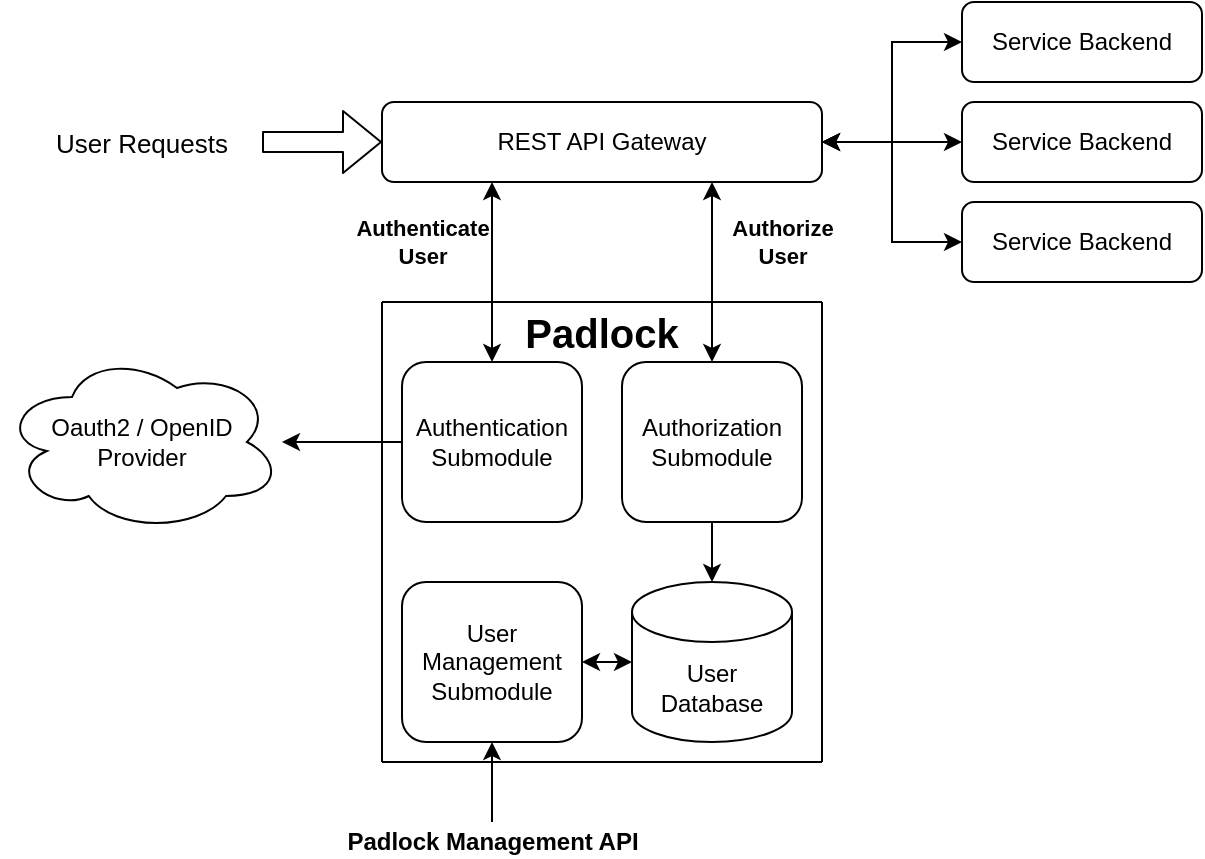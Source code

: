 <mxfile version="13.7.9" type="device" pages="4"><diagram id="FhDc1qDQ_a_Jl7tFF-DZ" name="High level"><mxGraphModel dx="1406" dy="758" grid="1" gridSize="10" guides="1" tooltips="1" connect="1" arrows="1" fold="1" page="1" pageScale="1" pageWidth="850" pageHeight="1100" math="0" shadow="0"><root><mxCell id="0"/><mxCell id="1" parent="0"/><mxCell id="si8Wp0ujHdOAlwOMHk6I-1" value="User Database" style="shape=cylinder3;whiteSpace=wrap;html=1;boundedLbl=1;backgroundOutline=1;size=15;" parent="1" vertex="1"><mxGeometry x="365" y="360" width="80" height="80" as="geometry"/></mxCell><mxCell id="si8Wp0ujHdOAlwOMHk6I-8" style="edgeStyle=orthogonalEdgeStyle;rounded=0;orthogonalLoop=1;jettySize=auto;html=1;entryX=0;entryY=0.5;entryDx=0;entryDy=0;entryPerimeter=0;startArrow=classic;startFill=1;" parent="1" source="si8Wp0ujHdOAlwOMHk6I-2" target="si8Wp0ujHdOAlwOMHk6I-1" edge="1"><mxGeometry relative="1" as="geometry"/></mxCell><mxCell id="si8Wp0ujHdOAlwOMHk6I-23" value="Padlock Management API" style="edgeStyle=orthogonalEdgeStyle;rounded=0;orthogonalLoop=1;jettySize=auto;html=1;startArrow=classic;startFill=1;fontSize=12;endArrow=none;endFill=0;fontStyle=1" parent="1" source="si8Wp0ujHdOAlwOMHk6I-2" edge="1"><mxGeometry x="1" y="10" relative="1" as="geometry"><mxPoint x="295" y="480" as="targetPoint"/><mxPoint x="-10" y="10" as="offset"/></mxGeometry></mxCell><mxCell id="si8Wp0ujHdOAlwOMHk6I-2" value="User Management Submodule" style="rounded=1;whiteSpace=wrap;html=1;" parent="1" vertex="1"><mxGeometry x="250" y="360" width="90" height="80" as="geometry"/></mxCell><mxCell id="si8Wp0ujHdOAlwOMHk6I-9" style="edgeStyle=orthogonalEdgeStyle;rounded=0;orthogonalLoop=1;jettySize=auto;html=1;entryX=0.5;entryY=0;entryDx=0;entryDy=0;entryPerimeter=0;startArrow=none;startFill=0;" parent="1" source="si8Wp0ujHdOAlwOMHk6I-4" target="si8Wp0ujHdOAlwOMHk6I-1" edge="1"><mxGeometry relative="1" as="geometry"/></mxCell><mxCell id="si8Wp0ujHdOAlwOMHk6I-11" value="Authorize&lt;br&gt;User" style="edgeStyle=orthogonalEdgeStyle;rounded=0;orthogonalLoop=1;jettySize=auto;html=1;exitX=0.5;exitY=0;exitDx=0;exitDy=0;entryX=0.75;entryY=1;entryDx=0;entryDy=0;startArrow=classic;startFill=1;fontStyle=1" parent="1" source="si8Wp0ujHdOAlwOMHk6I-4" target="si8Wp0ujHdOAlwOMHk6I-7" edge="1"><mxGeometry x="0.333" y="-35" relative="1" as="geometry"><mxPoint as="offset"/></mxGeometry></mxCell><mxCell id="si8Wp0ujHdOAlwOMHk6I-4" value="Authorization Submodule" style="rounded=1;whiteSpace=wrap;html=1;" parent="1" vertex="1"><mxGeometry x="360" y="250" width="90" height="80" as="geometry"/></mxCell><mxCell id="si8Wp0ujHdOAlwOMHk6I-10" value="Authenticate&lt;br&gt;User" style="edgeStyle=orthogonalEdgeStyle;rounded=0;orthogonalLoop=1;jettySize=auto;html=1;exitX=0.5;exitY=0;exitDx=0;exitDy=0;entryX=0.25;entryY=1;entryDx=0;entryDy=0;startArrow=classic;startFill=1;fontStyle=1" parent="1" source="si8Wp0ujHdOAlwOMHk6I-6" target="si8Wp0ujHdOAlwOMHk6I-7" edge="1"><mxGeometry x="0.333" y="35" relative="1" as="geometry"><mxPoint as="offset"/></mxGeometry></mxCell><mxCell id="si8Wp0ujHdOAlwOMHk6I-6" value="Authentication Submodule" style="rounded=1;whiteSpace=wrap;html=1;" parent="1" vertex="1"><mxGeometry x="250" y="250" width="90" height="80" as="geometry"/></mxCell><mxCell id="si8Wp0ujHdOAlwOMHk6I-20" style="edgeStyle=orthogonalEdgeStyle;rounded=0;orthogonalLoop=1;jettySize=auto;html=1;entryX=0;entryY=0.5;entryDx=0;entryDy=0;startArrow=classic;startFill=1;fontSize=12;" parent="1" source="si8Wp0ujHdOAlwOMHk6I-7" target="si8Wp0ujHdOAlwOMHk6I-17" edge="1"><mxGeometry relative="1" as="geometry"/></mxCell><mxCell id="si8Wp0ujHdOAlwOMHk6I-21" style="edgeStyle=orthogonalEdgeStyle;rounded=0;orthogonalLoop=1;jettySize=auto;html=1;startArrow=classic;startFill=1;fontSize=12;entryX=0;entryY=0.5;entryDx=0;entryDy=0;" parent="1" source="si8Wp0ujHdOAlwOMHk6I-7" target="si8Wp0ujHdOAlwOMHk6I-18" edge="1"><mxGeometry relative="1" as="geometry"><mxPoint x="480" y="140" as="targetPoint"/></mxGeometry></mxCell><mxCell id="si8Wp0ujHdOAlwOMHk6I-22" style="edgeStyle=orthogonalEdgeStyle;rounded=0;orthogonalLoop=1;jettySize=auto;html=1;entryX=0;entryY=0.5;entryDx=0;entryDy=0;startArrow=classic;startFill=1;fontSize=12;" parent="1" source="si8Wp0ujHdOAlwOMHk6I-7" target="si8Wp0ujHdOAlwOMHk6I-19" edge="1"><mxGeometry relative="1" as="geometry"/></mxCell><mxCell id="si8Wp0ujHdOAlwOMHk6I-7" value="REST API Gateway" style="rounded=1;whiteSpace=wrap;html=1;" parent="1" vertex="1"><mxGeometry x="240" y="120" width="220" height="40" as="geometry"/></mxCell><mxCell id="si8Wp0ujHdOAlwOMHk6I-12" value="Padlock" style="text;html=1;strokeColor=none;fillColor=none;align=center;verticalAlign=middle;whiteSpace=wrap;rounded=0;fontSize=20;fontStyle=1" parent="1" vertex="1"><mxGeometry x="330" y="225" width="40" height="20" as="geometry"/></mxCell><mxCell id="si8Wp0ujHdOAlwOMHk6I-13" value="" style="endArrow=none;html=1;fontSize=15;" parent="1" edge="1"><mxGeometry width="50" height="50" relative="1" as="geometry"><mxPoint x="240" y="220" as="sourcePoint"/><mxPoint x="460" y="220" as="targetPoint"/></mxGeometry></mxCell><mxCell id="si8Wp0ujHdOAlwOMHk6I-14" value="" style="endArrow=none;html=1;fontSize=15;" parent="1" edge="1"><mxGeometry width="50" height="50" relative="1" as="geometry"><mxPoint x="240" y="450" as="sourcePoint"/><mxPoint x="460" y="450" as="targetPoint"/></mxGeometry></mxCell><mxCell id="si8Wp0ujHdOAlwOMHk6I-15" value="" style="endArrow=none;html=1;fontSize=15;" parent="1" edge="1"><mxGeometry width="50" height="50" relative="1" as="geometry"><mxPoint x="460" y="450" as="sourcePoint"/><mxPoint x="460" y="220" as="targetPoint"/></mxGeometry></mxCell><mxCell id="si8Wp0ujHdOAlwOMHk6I-16" value="" style="endArrow=none;html=1;fontSize=15;" parent="1" edge="1"><mxGeometry width="50" height="50" relative="1" as="geometry"><mxPoint x="240" y="450" as="sourcePoint"/><mxPoint x="240" y="220" as="targetPoint"/></mxGeometry></mxCell><mxCell id="si8Wp0ujHdOAlwOMHk6I-17" value="Service Backend" style="rounded=1;whiteSpace=wrap;html=1;fontSize=12;" parent="1" vertex="1"><mxGeometry x="530" y="70" width="120" height="40" as="geometry"/></mxCell><mxCell id="si8Wp0ujHdOAlwOMHk6I-18" value="Service Backend" style="rounded=1;whiteSpace=wrap;html=1;fontSize=12;" parent="1" vertex="1"><mxGeometry x="530" y="120" width="120" height="40" as="geometry"/></mxCell><mxCell id="si8Wp0ujHdOAlwOMHk6I-19" value="Service Backend" style="rounded=1;whiteSpace=wrap;html=1;fontSize=12;" parent="1" vertex="1"><mxGeometry x="530" y="170" width="120" height="40" as="geometry"/></mxCell><mxCell id="si8Wp0ujHdOAlwOMHk6I-26" style="edgeStyle=orthogonalEdgeStyle;rounded=0;orthogonalLoop=1;jettySize=auto;html=1;entryX=0;entryY=0.5;entryDx=0;entryDy=0;startArrow=classic;startFill=1;endArrow=none;endFill=0;fontSize=12;" parent="1" source="si8Wp0ujHdOAlwOMHk6I-24" target="si8Wp0ujHdOAlwOMHk6I-6" edge="1"><mxGeometry relative="1" as="geometry"/></mxCell><mxCell id="si8Wp0ujHdOAlwOMHk6I-24" value="Oauth2 / OpenID Provider" style="ellipse;shape=cloud;whiteSpace=wrap;html=1;fontSize=12;" parent="1" vertex="1"><mxGeometry x="50" y="245" width="140" height="90" as="geometry"/></mxCell><mxCell id="si8Wp0ujHdOAlwOMHk6I-27" value="User Requests" style="shape=flexArrow;endArrow=classic;fontSize=13;entryX=0;entryY=0.5;entryDx=0;entryDy=0;verticalAlign=middle;labelPosition=center;verticalLabelPosition=middle;align=center;spacing=0;" parent="1" target="si8Wp0ujHdOAlwOMHk6I-7" edge="1"><mxGeometry x="-1" y="-60" width="50" height="50" relative="1" as="geometry"><mxPoint x="180" y="140" as="sourcePoint"/><mxPoint x="200" y="120" as="targetPoint"/><mxPoint x="-60" y="-60" as="offset"/></mxGeometry></mxCell></root></mxGraphModel></diagram><diagram id="U5IqesEWKqfZvv3joSB1" name="Traefik Use Case"><mxGraphModel dx="1406" dy="758" grid="1" gridSize="10" guides="1" tooltips="1" connect="1" arrows="1" fold="1" page="1" pageScale="1" pageWidth="850" pageHeight="1100" math="0" shadow="0"><root><mxCell id="AP4IuMSY_tFICQBanQE5-0"/><mxCell id="AP4IuMSY_tFICQBanQE5-1" parent="AP4IuMSY_tFICQBanQE5-0"/><mxCell id="YMfeVBx5Dcr2iV0w7fl--9" value="" style="endArrow=none;html=1;" parent="AP4IuMSY_tFICQBanQE5-1" edge="1"><mxGeometry width="50" height="50" relative="1" as="geometry"><mxPoint x="250" y="220" as="sourcePoint"/><mxPoint x="250" y="120" as="targetPoint"/></mxGeometry></mxCell><mxCell id="AP4IuMSY_tFICQBanQE5-5" style="edgeStyle=orthogonalEdgeStyle;rounded=0;orthogonalLoop=1;jettySize=auto;html=1;exitX=0.25;exitY=1;exitDx=0;exitDy=0;entryX=0.25;entryY=0;entryDx=0;entryDy=0;" parent="AP4IuMSY_tFICQBanQE5-1" source="AP4IuMSY_tFICQBanQE5-2" target="AP4IuMSY_tFICQBanQE5-3" edge="1"><mxGeometry relative="1" as="geometry"/></mxCell><mxCell id="AP4IuMSY_tFICQBanQE5-2" value="ForwardAuth Middleware" style="rounded=1;whiteSpace=wrap;html=1;" parent="AP4IuMSY_tFICQBanQE5-1" vertex="1"><mxGeometry x="260" y="160" width="120" height="40" as="geometry"/></mxCell><mxCell id="AP4IuMSY_tFICQBanQE5-6" style="edgeStyle=orthogonalEdgeStyle;rounded=0;orthogonalLoop=1;jettySize=auto;html=1;exitX=0.75;exitY=0;exitDx=0;exitDy=0;entryX=0.75;entryY=1;entryDx=0;entryDy=0;" parent="AP4IuMSY_tFICQBanQE5-1" source="AP4IuMSY_tFICQBanQE5-3" target="AP4IuMSY_tFICQBanQE5-2" edge="1"><mxGeometry relative="1" as="geometry"/></mxCell><mxCell id="AP4IuMSY_tFICQBanQE5-3" value="Authentication Submodule" style="rounded=1;whiteSpace=wrap;html=1;" parent="AP4IuMSY_tFICQBanQE5-1" vertex="1"><mxGeometry x="260" y="280" width="120" height="40" as="geometry"/></mxCell><mxCell id="AP4IuMSY_tFICQBanQE5-9" style="edgeStyle=orthogonalEdgeStyle;rounded=0;orthogonalLoop=1;jettySize=auto;html=1;exitX=0.75;exitY=0;exitDx=0;exitDy=0;entryX=0.75;entryY=1;entryDx=0;entryDy=0;" parent="AP4IuMSY_tFICQBanQE5-1" source="AP4IuMSY_tFICQBanQE5-4" target="AP4IuMSY_tFICQBanQE5-7" edge="1"><mxGeometry relative="1" as="geometry"/></mxCell><mxCell id="AP4IuMSY_tFICQBanQE5-4" value="Authorization Submodule" style="rounded=1;whiteSpace=wrap;html=1;" parent="AP4IuMSY_tFICQBanQE5-1" vertex="1"><mxGeometry x="420" y="280" width="120" height="40" as="geometry"/></mxCell><mxCell id="AP4IuMSY_tFICQBanQE5-8" style="edgeStyle=orthogonalEdgeStyle;rounded=0;orthogonalLoop=1;jettySize=auto;html=1;exitX=0.25;exitY=1;exitDx=0;exitDy=0;entryX=0.25;entryY=0;entryDx=0;entryDy=0;" parent="AP4IuMSY_tFICQBanQE5-1" source="AP4IuMSY_tFICQBanQE5-7" target="AP4IuMSY_tFICQBanQE5-4" edge="1"><mxGeometry relative="1" as="geometry"/></mxCell><mxCell id="AP4IuMSY_tFICQBanQE5-7" value="ForwardAuth Middleware" style="rounded=1;whiteSpace=wrap;html=1;" parent="AP4IuMSY_tFICQBanQE5-1" vertex="1"><mxGeometry x="420" y="160" width="120" height="40" as="geometry"/></mxCell><mxCell id="YMfeVBx5Dcr2iV0w7fl--0" value="Padlock" style="text;html=1;strokeColor=none;fillColor=none;align=center;verticalAlign=middle;whiteSpace=wrap;rounded=0;fontSize=20;fontStyle=1" parent="AP4IuMSY_tFICQBanQE5-1" vertex="1"><mxGeometry x="380" y="250" width="40" height="20" as="geometry"/></mxCell><mxCell id="YMfeVBx5Dcr2iV0w7fl--2" value="" style="endArrow=none;html=1;" parent="AP4IuMSY_tFICQBanQE5-1" edge="1"><mxGeometry width="50" height="50" relative="1" as="geometry"><mxPoint x="250" y="240" as="sourcePoint"/><mxPoint x="550" y="240" as="targetPoint"/></mxGeometry></mxCell><mxCell id="YMfeVBx5Dcr2iV0w7fl--4" value="" style="endArrow=none;html=1;" parent="AP4IuMSY_tFICQBanQE5-1" edge="1"><mxGeometry width="50" height="50" relative="1" as="geometry"><mxPoint x="550" y="330" as="sourcePoint"/><mxPoint x="550" y="240" as="targetPoint"/></mxGeometry></mxCell><mxCell id="YMfeVBx5Dcr2iV0w7fl--5" value="" style="endArrow=none;html=1;" parent="AP4IuMSY_tFICQBanQE5-1" edge="1"><mxGeometry width="50" height="50" relative="1" as="geometry"><mxPoint x="250" y="330" as="sourcePoint"/><mxPoint x="250" y="240" as="targetPoint"/></mxGeometry></mxCell><mxCell id="YMfeVBx5Dcr2iV0w7fl--6" value="Traefik" style="text;html=1;strokeColor=none;fillColor=none;align=center;verticalAlign=middle;whiteSpace=wrap;rounded=0;fontSize=20;fontStyle=1" parent="AP4IuMSY_tFICQBanQE5-1" vertex="1"><mxGeometry x="380" y="130" width="40" height="20" as="geometry"/></mxCell><mxCell id="YMfeVBx5Dcr2iV0w7fl--7" value="" style="endArrow=none;html=1;" parent="AP4IuMSY_tFICQBanQE5-1" edge="1"><mxGeometry width="50" height="50" relative="1" as="geometry"><mxPoint x="250" y="120" as="sourcePoint"/><mxPoint x="550" y="120" as="targetPoint"/></mxGeometry></mxCell><mxCell id="YMfeVBx5Dcr2iV0w7fl--8" value="" style="endArrow=none;html=1;" parent="AP4IuMSY_tFICQBanQE5-1" edge="1"><mxGeometry width="50" height="50" relative="1" as="geometry"><mxPoint x="250" y="220" as="sourcePoint"/><mxPoint x="550" y="220" as="targetPoint"/></mxGeometry></mxCell><mxCell id="YMfeVBx5Dcr2iV0w7fl--10" value="" style="endArrow=none;html=1;" parent="AP4IuMSY_tFICQBanQE5-1" edge="1"><mxGeometry width="50" height="50" relative="1" as="geometry"><mxPoint x="550" y="220" as="sourcePoint"/><mxPoint x="550" y="120" as="targetPoint"/></mxGeometry></mxCell><mxCell id="WfTcRBHy1csZ0RY5Nh3b-0" value="Service Backend" style="rounded=1;whiteSpace=wrap;html=1;fontSize=12;" parent="AP4IuMSY_tFICQBanQE5-1" vertex="1"><mxGeometry x="590" y="160" width="120" height="40" as="geometry"/></mxCell><mxCell id="KJEgWz8K-OB6eyK1Cvq1-0" value="User Requests" style="shape=flexArrow;endArrow=classic;fontSize=13;verticalAlign=middle;labelPosition=center;verticalLabelPosition=middle;align=center;spacing=0;entryX=0;entryY=0.5;entryDx=0;entryDy=0;" parent="AP4IuMSY_tFICQBanQE5-1" target="AP4IuMSY_tFICQBanQE5-2" edge="1"><mxGeometry x="-1" y="-50" width="50" height="50" relative="1" as="geometry"><mxPoint x="200" y="179.5" as="sourcePoint"/><mxPoint x="240" y="210" as="targetPoint"/><mxPoint x="-50" y="-50" as="offset"/></mxGeometry></mxCell><mxCell id="KJEgWz8K-OB6eyK1Cvq1-2" value="" style="shape=flexArrow;endArrow=classic;html=1;exitX=1;exitY=0.5;exitDx=0;exitDy=0;entryX=0;entryY=0.5;entryDx=0;entryDy=0;" parent="AP4IuMSY_tFICQBanQE5-1" source="AP4IuMSY_tFICQBanQE5-7" target="WfTcRBHy1csZ0RY5Nh3b-0" edge="1"><mxGeometry width="50" height="50" relative="1" as="geometry"><mxPoint x="620" y="310" as="sourcePoint"/><mxPoint x="670" y="260" as="targetPoint"/></mxGeometry></mxCell><mxCell id="KJEgWz8K-OB6eyK1Cvq1-3" value="" style="shape=flexArrow;endArrow=classic;html=1;exitX=1;exitY=0.5;exitDx=0;exitDy=0;entryX=0;entryY=0.5;entryDx=0;entryDy=0;" parent="AP4IuMSY_tFICQBanQE5-1" source="AP4IuMSY_tFICQBanQE5-2" target="AP4IuMSY_tFICQBanQE5-7" edge="1"><mxGeometry width="50" height="50" relative="1" as="geometry"><mxPoint x="430" y="430" as="sourcePoint"/><mxPoint x="480" y="380" as="targetPoint"/></mxGeometry></mxCell></root></mxGraphModel></diagram><diagram id="QINmRmysQm6p9IpMwHm2" name="Traefik AuthN Forward"><mxGraphModel dx="1406" dy="758" grid="1" gridSize="10" guides="1" tooltips="1" connect="1" arrows="1" fold="1" page="1" pageScale="1" pageWidth="850" pageHeight="1100" math="0" shadow="0"><root><mxCell id="tUAZTPE7rQ6QtGVlQkOa-0"/><mxCell id="tUAZTPE7rQ6QtGVlQkOa-1" parent="tUAZTPE7rQ6QtGVlQkOa-0"/><mxCell id="TYUuyifuH0SUTeJgQ5cV-1" value="&lt;font&gt;&lt;span style=&quot;font-size: 12px&quot;&gt;GET /v1/authenticate HTTP/1.1&lt;/span&gt;&lt;br&gt;&lt;span style=&quot;font-size: 12px&quot;&gt;...&lt;/span&gt;&lt;br&gt;&lt;div&gt;&lt;span style=&quot;font-size: 12px&quot;&gt;X-Forwarded-Host: {{ User request &quot;host&quot; }}&lt;/span&gt;&lt;/div&gt;&lt;div&gt;&lt;span style=&quot;font-size: 12px&quot;&gt;X-Forwarded-Uri: {{ User request URI path }}&lt;/span&gt;&lt;/div&gt;&lt;div&gt;&lt;span style=&quot;font-size: 12px&quot;&gt;X-Forwarded-Method: {{ User request HTTP method }}&lt;/span&gt;&lt;/div&gt;&lt;span style=&quot;font-size: 12px&quot;&gt;Authorization: Bearer {{ User JWT token }}&lt;/span&gt;&lt;br&gt;&lt;span style=&quot;font-size: 12px&quot;&gt;...&lt;/span&gt;&lt;/font&gt;" style="edgeStyle=orthogonalEdgeStyle;rounded=0;orthogonalLoop=1;jettySize=auto;html=1;exitX=0.25;exitY=1;exitDx=0;exitDy=0;entryX=0.25;entryY=0;entryDx=0;entryDy=0;align=left;" edge="1" parent="tUAZTPE7rQ6QtGVlQkOa-1" source="9VUw2YS5yDbMds1Q-JNT-0" target="TYUuyifuH0SUTeJgQ5cV-0"><mxGeometry x="-0.1" y="-300" relative="1" as="geometry"><mxPoint as="offset"/></mxGeometry></mxCell><mxCell id="9VUw2YS5yDbMds1Q-JNT-0" value="ForwardAuth Middleware" style="rounded=1;whiteSpace=wrap;html=1;" vertex="1" parent="tUAZTPE7rQ6QtGVlQkOa-1"><mxGeometry x="280" y="80" width="240" height="40" as="geometry"/></mxCell><mxCell id="TYUuyifuH0SUTeJgQ5cV-2" value="HTTP/1.1 200 OK&lt;br style=&quot;font-size: 12px;&quot;&gt;...&lt;br style=&quot;font-size: 12px;&quot;&gt;X-Caller-UserID: {{ User ID from JWT token claim }}&lt;br style=&quot;font-size: 12px;&quot;&gt;X-Caller-Username: {{ Username from JWT token claim }}&lt;br style=&quot;font-size: 12px;&quot;&gt;X-Caller-Firstname: {{ User first name from JWT token claim }}&lt;br style=&quot;font-size: 12px;&quot;&gt;X-Caller-Lastname: {{ User last name from JWT token claim }}&lt;br style=&quot;font-size: 12px;&quot;&gt;X-Caller-Email: {{ User email from JWT token claim }}&lt;br style=&quot;font-size: 12px;&quot;&gt;..." style="edgeStyle=orthogonalEdgeStyle;rounded=0;orthogonalLoop=1;jettySize=auto;html=1;exitX=0.75;exitY=0;exitDx=0;exitDy=0;entryX=0.75;entryY=1;entryDx=0;entryDy=0;align=left;fontFamily=Helvetica;fontSize=12;" edge="1" parent="tUAZTPE7rQ6QtGVlQkOa-1" source="TYUuyifuH0SUTeJgQ5cV-0" target="9VUw2YS5yDbMds1Q-JNT-0"><mxGeometry x="0.1" y="-10" relative="1" as="geometry"><mxPoint as="offset"/></mxGeometry></mxCell><mxCell id="TYUuyifuH0SUTeJgQ5cV-0" value="Authentication Submodule" style="rounded=1;whiteSpace=wrap;html=1;" vertex="1" parent="tUAZTPE7rQ6QtGVlQkOa-1"><mxGeometry x="280" y="320" width="240" height="40" as="geometry"/></mxCell><mxCell id="bSLzCmpulFQLbo6oX1EI-0" value="Padlock" style="text;html=1;strokeColor=none;fillColor=none;align=center;verticalAlign=middle;whiteSpace=wrap;rounded=0;fontSize=20;fontStyle=1" vertex="1" parent="tUAZTPE7rQ6QtGVlQkOa-1"><mxGeometry x="380" y="290" width="40" height="20" as="geometry"/></mxCell><mxCell id="z1Dkt0-ilH8QvhU5tV2h-0" value="" style="endArrow=none;html=1;fontFamily=Helvetica;fontSize=12;" edge="1" parent="tUAZTPE7rQ6QtGVlQkOa-1"><mxGeometry width="50" height="50" relative="1" as="geometry"><mxPoint x="270" y="280" as="sourcePoint"/><mxPoint x="530" y="280" as="targetPoint"/></mxGeometry></mxCell><mxCell id="z1Dkt0-ilH8QvhU5tV2h-2" value="" style="endArrow=none;html=1;fontFamily=Helvetica;fontSize=12;" edge="1" parent="tUAZTPE7rQ6QtGVlQkOa-1"><mxGeometry width="50" height="50" relative="1" as="geometry"><mxPoint x="270" y="370" as="sourcePoint"/><mxPoint x="270" y="280" as="targetPoint"/></mxGeometry></mxCell><mxCell id="z1Dkt0-ilH8QvhU5tV2h-3" value="" style="endArrow=none;html=1;fontFamily=Helvetica;fontSize=12;" edge="1" parent="tUAZTPE7rQ6QtGVlQkOa-1"><mxGeometry width="50" height="50" relative="1" as="geometry"><mxPoint x="530" y="370" as="sourcePoint"/><mxPoint x="530" y="280" as="targetPoint"/></mxGeometry></mxCell><mxCell id="z1Dkt0-ilH8QvhU5tV2h-4" value="" style="endArrow=none;html=1;fontFamily=Helvetica;fontSize=12;" edge="1" parent="tUAZTPE7rQ6QtGVlQkOa-1"><mxGeometry width="50" height="50" relative="1" as="geometry"><mxPoint x="270" y="140" as="sourcePoint"/><mxPoint x="530" y="140" as="targetPoint"/></mxGeometry></mxCell><mxCell id="z1Dkt0-ilH8QvhU5tV2h-5" value="" style="endArrow=none;html=1;fontFamily=Helvetica;fontSize=12;" edge="1" parent="tUAZTPE7rQ6QtGVlQkOa-1"><mxGeometry width="50" height="50" relative="1" as="geometry"><mxPoint x="270" y="140" as="sourcePoint"/><mxPoint x="270" y="40" as="targetPoint"/></mxGeometry></mxCell><mxCell id="z1Dkt0-ilH8QvhU5tV2h-6" value="" style="endArrow=none;html=1;fontFamily=Helvetica;fontSize=12;" edge="1" parent="tUAZTPE7rQ6QtGVlQkOa-1"><mxGeometry width="50" height="50" relative="1" as="geometry"><mxPoint x="270" y="40" as="sourcePoint"/><mxPoint x="530" y="40" as="targetPoint"/></mxGeometry></mxCell><mxCell id="2K6D2vfbyoeoGs4B69H1-0" value="Traefik" style="text;html=1;strokeColor=none;fillColor=none;align=center;verticalAlign=middle;whiteSpace=wrap;rounded=0;fontSize=20;fontStyle=1" vertex="1" parent="tUAZTPE7rQ6QtGVlQkOa-1"><mxGeometry x="380" y="50" width="40" height="20" as="geometry"/></mxCell><mxCell id="2K6D2vfbyoeoGs4B69H1-1" value="" style="endArrow=none;html=1;fontFamily=Helvetica;fontSize=12;" edge="1" parent="tUAZTPE7rQ6QtGVlQkOa-1"><mxGeometry width="50" height="50" relative="1" as="geometry"><mxPoint x="530" y="140" as="sourcePoint"/><mxPoint x="530" y="40" as="targetPoint"/></mxGeometry></mxCell><mxCell id="deqNtlyEbSvU3nJixmYQ-0" value="User Requests" style="shape=flexArrow;endArrow=classic;fontSize=13;verticalAlign=middle;labelPosition=center;verticalLabelPosition=middle;align=center;spacing=0;entryX=0;entryY=0.5;entryDx=0;entryDy=0;" edge="1" parent="tUAZTPE7rQ6QtGVlQkOa-1"><mxGeometry x="-1" y="-50" width="50" height="50" relative="1" as="geometry"><mxPoint x="220" y="99.5" as="sourcePoint"/><mxPoint x="280" y="100" as="targetPoint"/><mxPoint x="-50" y="-50" as="offset"/></mxGeometry></mxCell><mxCell id="deqNtlyEbSvU3nJixmYQ-1" value="" style="shape=flexArrow;endArrow=classic;html=1;fontFamily=Helvetica;fontSize=12;exitX=1;exitY=0.5;exitDx=0;exitDy=0;" edge="1" parent="tUAZTPE7rQ6QtGVlQkOa-1" source="9VUw2YS5yDbMds1Q-JNT-0"><mxGeometry width="50" height="50" relative="1" as="geometry"><mxPoint x="570" y="130" as="sourcePoint"/><mxPoint x="580" y="100" as="targetPoint"/></mxGeometry></mxCell></root></mxGraphModel></diagram><diagram id="DxeFLw5pfRQGht3uhDhQ" name="Traefik AuthZ Forward"><mxGraphModel dx="1406" dy="758" grid="1" gridSize="10" guides="1" tooltips="1" connect="1" arrows="1" fold="1" page="1" pageScale="1" pageWidth="850" pageHeight="1100" math="0" shadow="0"><root><mxCell id="RPDL4MiHZ-pvQDYr6mrU-0"/><mxCell id="RPDL4MiHZ-pvQDYr6mrU-1" parent="RPDL4MiHZ-pvQDYr6mrU-0"/><mxCell id="cJzfb6A9kp9QkHdefxJj-5" value="GET /v1/alllow HTTP/1.1&lt;br style=&quot;font-size: 11px&quot;&gt;...&lt;br style=&quot;font-size: 11px&quot;&gt;&lt;div style=&quot;font-size: 11px&quot;&gt;&lt;span style=&quot;font-size: 12px&quot;&gt;X-Forwarded-Host: {{ User request &quot;host&quot; }}&lt;/span&gt;&lt;/div&gt;&lt;div style=&quot;font-size: 11px&quot;&gt;&lt;span style=&quot;font-size: 12px&quot;&gt;X-Forwarded-Uri: {{ User request URI path }}&lt;/span&gt;&lt;/div&gt;&lt;div style=&quot;font-size: 11px&quot;&gt;&lt;span style=&quot;font-size: 12px&quot;&gt;X-Forwarded-Method: {{ User request HTTP method }}&lt;/span&gt;&lt;/div&gt;X-Caller-UserID: {{ User ID from JWT token claim }}&lt;br&gt;X-Caller-Username: {{ Username from JWT token claim }}&lt;br&gt;X-Caller-Firstname: {{ User first name from JWT token claim }}&lt;br&gt;X-Caller-Lastname: {{ User last name from JWT token claim }}&lt;br&gt;X-Caller-Email: {{ User email from JWT token claim }}&lt;br style=&quot;font-size: 11px&quot;&gt;..." style="edgeStyle=orthogonalEdgeStyle;rounded=0;orthogonalLoop=1;jettySize=auto;html=1;exitX=0.25;exitY=1;exitDx=0;exitDy=0;entryX=0.25;entryY=0;entryDx=0;entryDy=0;fontFamily=Helvetica;fontSize=12;align=left;" edge="1" parent="RPDL4MiHZ-pvQDYr6mrU-1" source="3GtX-P2hdY6_G1NUxKFV-0" target="cJzfb6A9kp9QkHdefxJj-0"><mxGeometry y="-345" relative="1" as="geometry"><mxPoint as="offset"/></mxGeometry></mxCell><mxCell id="3GtX-P2hdY6_G1NUxKFV-0" value="ForwardAuth Middleware" style="rounded=1;whiteSpace=wrap;html=1;" vertex="1" parent="RPDL4MiHZ-pvQDYr6mrU-1"><mxGeometry x="305" y="70" width="240" height="40" as="geometry"/></mxCell><mxCell id="3GtX-P2hdY6_G1NUxKFV-1" value="" style="endArrow=none;html=1;fontFamily=Helvetica;fontSize=12;" edge="1" parent="RPDL4MiHZ-pvQDYr6mrU-1"><mxGeometry width="50" height="50" relative="1" as="geometry"><mxPoint x="295" y="130" as="sourcePoint"/><mxPoint x="555" y="130" as="targetPoint"/></mxGeometry></mxCell><mxCell id="3GtX-P2hdY6_G1NUxKFV-2" value="" style="endArrow=none;html=1;fontFamily=Helvetica;fontSize=12;" edge="1" parent="RPDL4MiHZ-pvQDYr6mrU-1"><mxGeometry width="50" height="50" relative="1" as="geometry"><mxPoint x="295" y="130" as="sourcePoint"/><mxPoint x="295" y="30" as="targetPoint"/></mxGeometry></mxCell><mxCell id="3GtX-P2hdY6_G1NUxKFV-3" value="" style="endArrow=none;html=1;fontFamily=Helvetica;fontSize=12;" edge="1" parent="RPDL4MiHZ-pvQDYr6mrU-1"><mxGeometry width="50" height="50" relative="1" as="geometry"><mxPoint x="295" y="30" as="sourcePoint"/><mxPoint x="555" y="30" as="targetPoint"/></mxGeometry></mxCell><mxCell id="3GtX-P2hdY6_G1NUxKFV-4" value="Traefik" style="text;html=1;strokeColor=none;fillColor=none;align=center;verticalAlign=middle;whiteSpace=wrap;rounded=0;fontSize=20;fontStyle=1" vertex="1" parent="RPDL4MiHZ-pvQDYr6mrU-1"><mxGeometry x="405" y="40" width="40" height="20" as="geometry"/></mxCell><mxCell id="3GtX-P2hdY6_G1NUxKFV-5" value="" style="endArrow=none;html=1;fontFamily=Helvetica;fontSize=12;" edge="1" parent="RPDL4MiHZ-pvQDYr6mrU-1"><mxGeometry width="50" height="50" relative="1" as="geometry"><mxPoint x="555" y="130" as="sourcePoint"/><mxPoint x="555" y="30" as="targetPoint"/></mxGeometry></mxCell><mxCell id="3GtX-P2hdY6_G1NUxKFV-6" value="User Requests" style="shape=flexArrow;endArrow=classic;fontSize=13;verticalAlign=middle;labelPosition=center;verticalLabelPosition=middle;align=center;spacing=0;entryX=0;entryY=0.5;entryDx=0;entryDy=0;" edge="1" parent="RPDL4MiHZ-pvQDYr6mrU-1"><mxGeometry x="-1" y="-50" width="50" height="50" relative="1" as="geometry"><mxPoint x="245" y="89.5" as="sourcePoint"/><mxPoint x="305" y="90" as="targetPoint"/><mxPoint x="-50" y="-50" as="offset"/></mxGeometry></mxCell><mxCell id="3GtX-P2hdY6_G1NUxKFV-7" value="" style="shape=flexArrow;endArrow=classic;html=1;fontFamily=Helvetica;fontSize=12;exitX=1;exitY=0.5;exitDx=0;exitDy=0;" edge="1" parent="RPDL4MiHZ-pvQDYr6mrU-1" source="3GtX-P2hdY6_G1NUxKFV-0"><mxGeometry width="50" height="50" relative="1" as="geometry"><mxPoint x="595" y="120" as="sourcePoint"/><mxPoint x="605" y="90" as="targetPoint"/></mxGeometry></mxCell><mxCell id="cJzfb6A9kp9QkHdefxJj-6" value="HTTP/1.1 200 OK" style="edgeStyle=orthogonalEdgeStyle;rounded=0;orthogonalLoop=1;jettySize=auto;html=1;exitX=0.75;exitY=0;exitDx=0;exitDy=0;entryX=0.75;entryY=1;entryDx=0;entryDy=0;fontFamily=Helvetica;fontSize=12;align=left;" edge="1" parent="RPDL4MiHZ-pvQDYr6mrU-1" source="cJzfb6A9kp9QkHdefxJj-0" target="3GtX-P2hdY6_G1NUxKFV-0"><mxGeometry x="0.043" y="-15" relative="1" as="geometry"><mxPoint as="offset"/></mxGeometry></mxCell><mxCell id="cJzfb6A9kp9QkHdefxJj-0" value="Authorization Submodule" style="rounded=1;whiteSpace=wrap;html=1;" vertex="1" parent="RPDL4MiHZ-pvQDYr6mrU-1"><mxGeometry x="305" y="340" width="240" height="40" as="geometry"/></mxCell><mxCell id="cJzfb6A9kp9QkHdefxJj-1" value="Padlock" style="text;html=1;strokeColor=none;fillColor=none;align=center;verticalAlign=middle;whiteSpace=wrap;rounded=0;fontSize=20;fontStyle=1" vertex="1" parent="RPDL4MiHZ-pvQDYr6mrU-1"><mxGeometry x="405" y="310" width="40" height="20" as="geometry"/></mxCell><mxCell id="cJzfb6A9kp9QkHdefxJj-2" value="" style="endArrow=none;html=1;fontFamily=Helvetica;fontSize=12;" edge="1" parent="RPDL4MiHZ-pvQDYr6mrU-1"><mxGeometry width="50" height="50" relative="1" as="geometry"><mxPoint x="295" y="300" as="sourcePoint"/><mxPoint x="555" y="300" as="targetPoint"/></mxGeometry></mxCell><mxCell id="cJzfb6A9kp9QkHdefxJj-3" value="" style="endArrow=none;html=1;fontFamily=Helvetica;fontSize=12;" edge="1" parent="RPDL4MiHZ-pvQDYr6mrU-1"><mxGeometry width="50" height="50" relative="1" as="geometry"><mxPoint x="295" y="390" as="sourcePoint"/><mxPoint x="295" y="300" as="targetPoint"/></mxGeometry></mxCell><mxCell id="cJzfb6A9kp9QkHdefxJj-4" value="" style="endArrow=none;html=1;fontFamily=Helvetica;fontSize=12;" edge="1" parent="RPDL4MiHZ-pvQDYr6mrU-1"><mxGeometry width="50" height="50" relative="1" as="geometry"><mxPoint x="555" y="390" as="sourcePoint"/><mxPoint x="555" y="300" as="targetPoint"/></mxGeometry></mxCell></root></mxGraphModel></diagram></mxfile>
